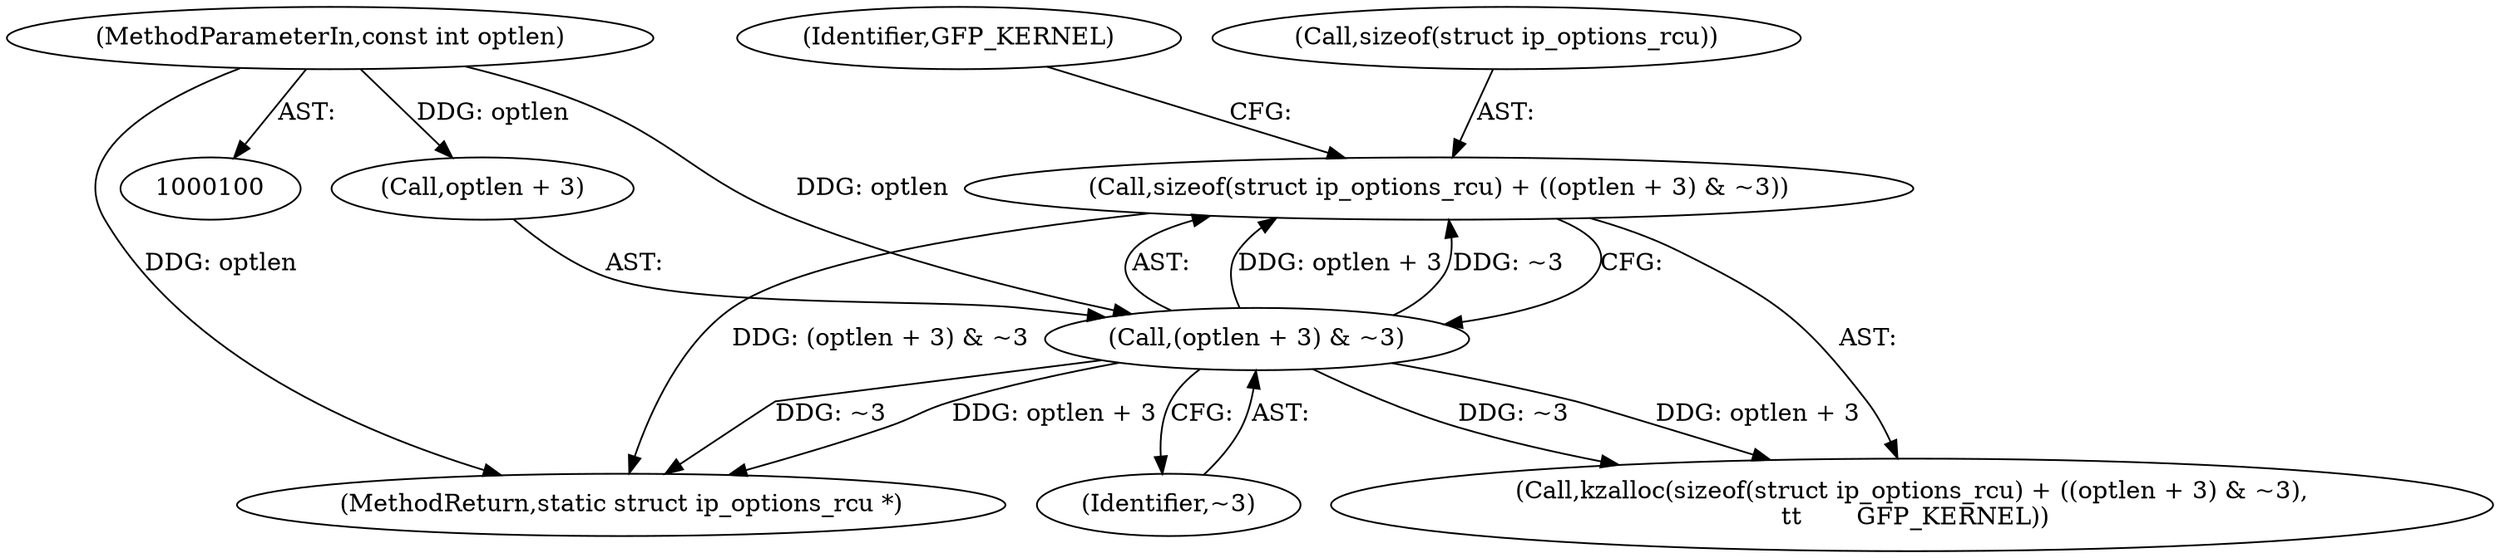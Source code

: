 digraph "0_linux_f6d8bd051c391c1c0458a30b2a7abcd939329259_18@API" {
"1000105" [label="(Call,sizeof(struct ip_options_rcu) + ((optlen + 3) & ~3))"];
"1000108" [label="(Call,(optlen + 3) & ~3)"];
"1000101" [label="(MethodParameterIn,const int optlen)"];
"1000113" [label="(Identifier,GFP_KERNEL)"];
"1000109" [label="(Call,optlen + 3)"];
"1000114" [label="(MethodReturn,static struct ip_options_rcu *)"];
"1000106" [label="(Call,sizeof(struct ip_options_rcu))"];
"1000112" [label="(Identifier,~3)"];
"1000105" [label="(Call,sizeof(struct ip_options_rcu) + ((optlen + 3) & ~3))"];
"1000101" [label="(MethodParameterIn,const int optlen)"];
"1000104" [label="(Call,kzalloc(sizeof(struct ip_options_rcu) + ((optlen + 3) & ~3),\n \t\t       GFP_KERNEL))"];
"1000108" [label="(Call,(optlen + 3) & ~3)"];
"1000105" -> "1000104"  [label="AST: "];
"1000105" -> "1000108"  [label="CFG: "];
"1000106" -> "1000105"  [label="AST: "];
"1000108" -> "1000105"  [label="AST: "];
"1000113" -> "1000105"  [label="CFG: "];
"1000105" -> "1000114"  [label="DDG: (optlen + 3) & ~3"];
"1000108" -> "1000105"  [label="DDG: optlen + 3"];
"1000108" -> "1000105"  [label="DDG: ~3"];
"1000108" -> "1000112"  [label="CFG: "];
"1000109" -> "1000108"  [label="AST: "];
"1000112" -> "1000108"  [label="AST: "];
"1000108" -> "1000114"  [label="DDG: ~3"];
"1000108" -> "1000114"  [label="DDG: optlen + 3"];
"1000108" -> "1000104"  [label="DDG: optlen + 3"];
"1000108" -> "1000104"  [label="DDG: ~3"];
"1000101" -> "1000108"  [label="DDG: optlen"];
"1000101" -> "1000100"  [label="AST: "];
"1000101" -> "1000114"  [label="DDG: optlen"];
"1000101" -> "1000109"  [label="DDG: optlen"];
}
